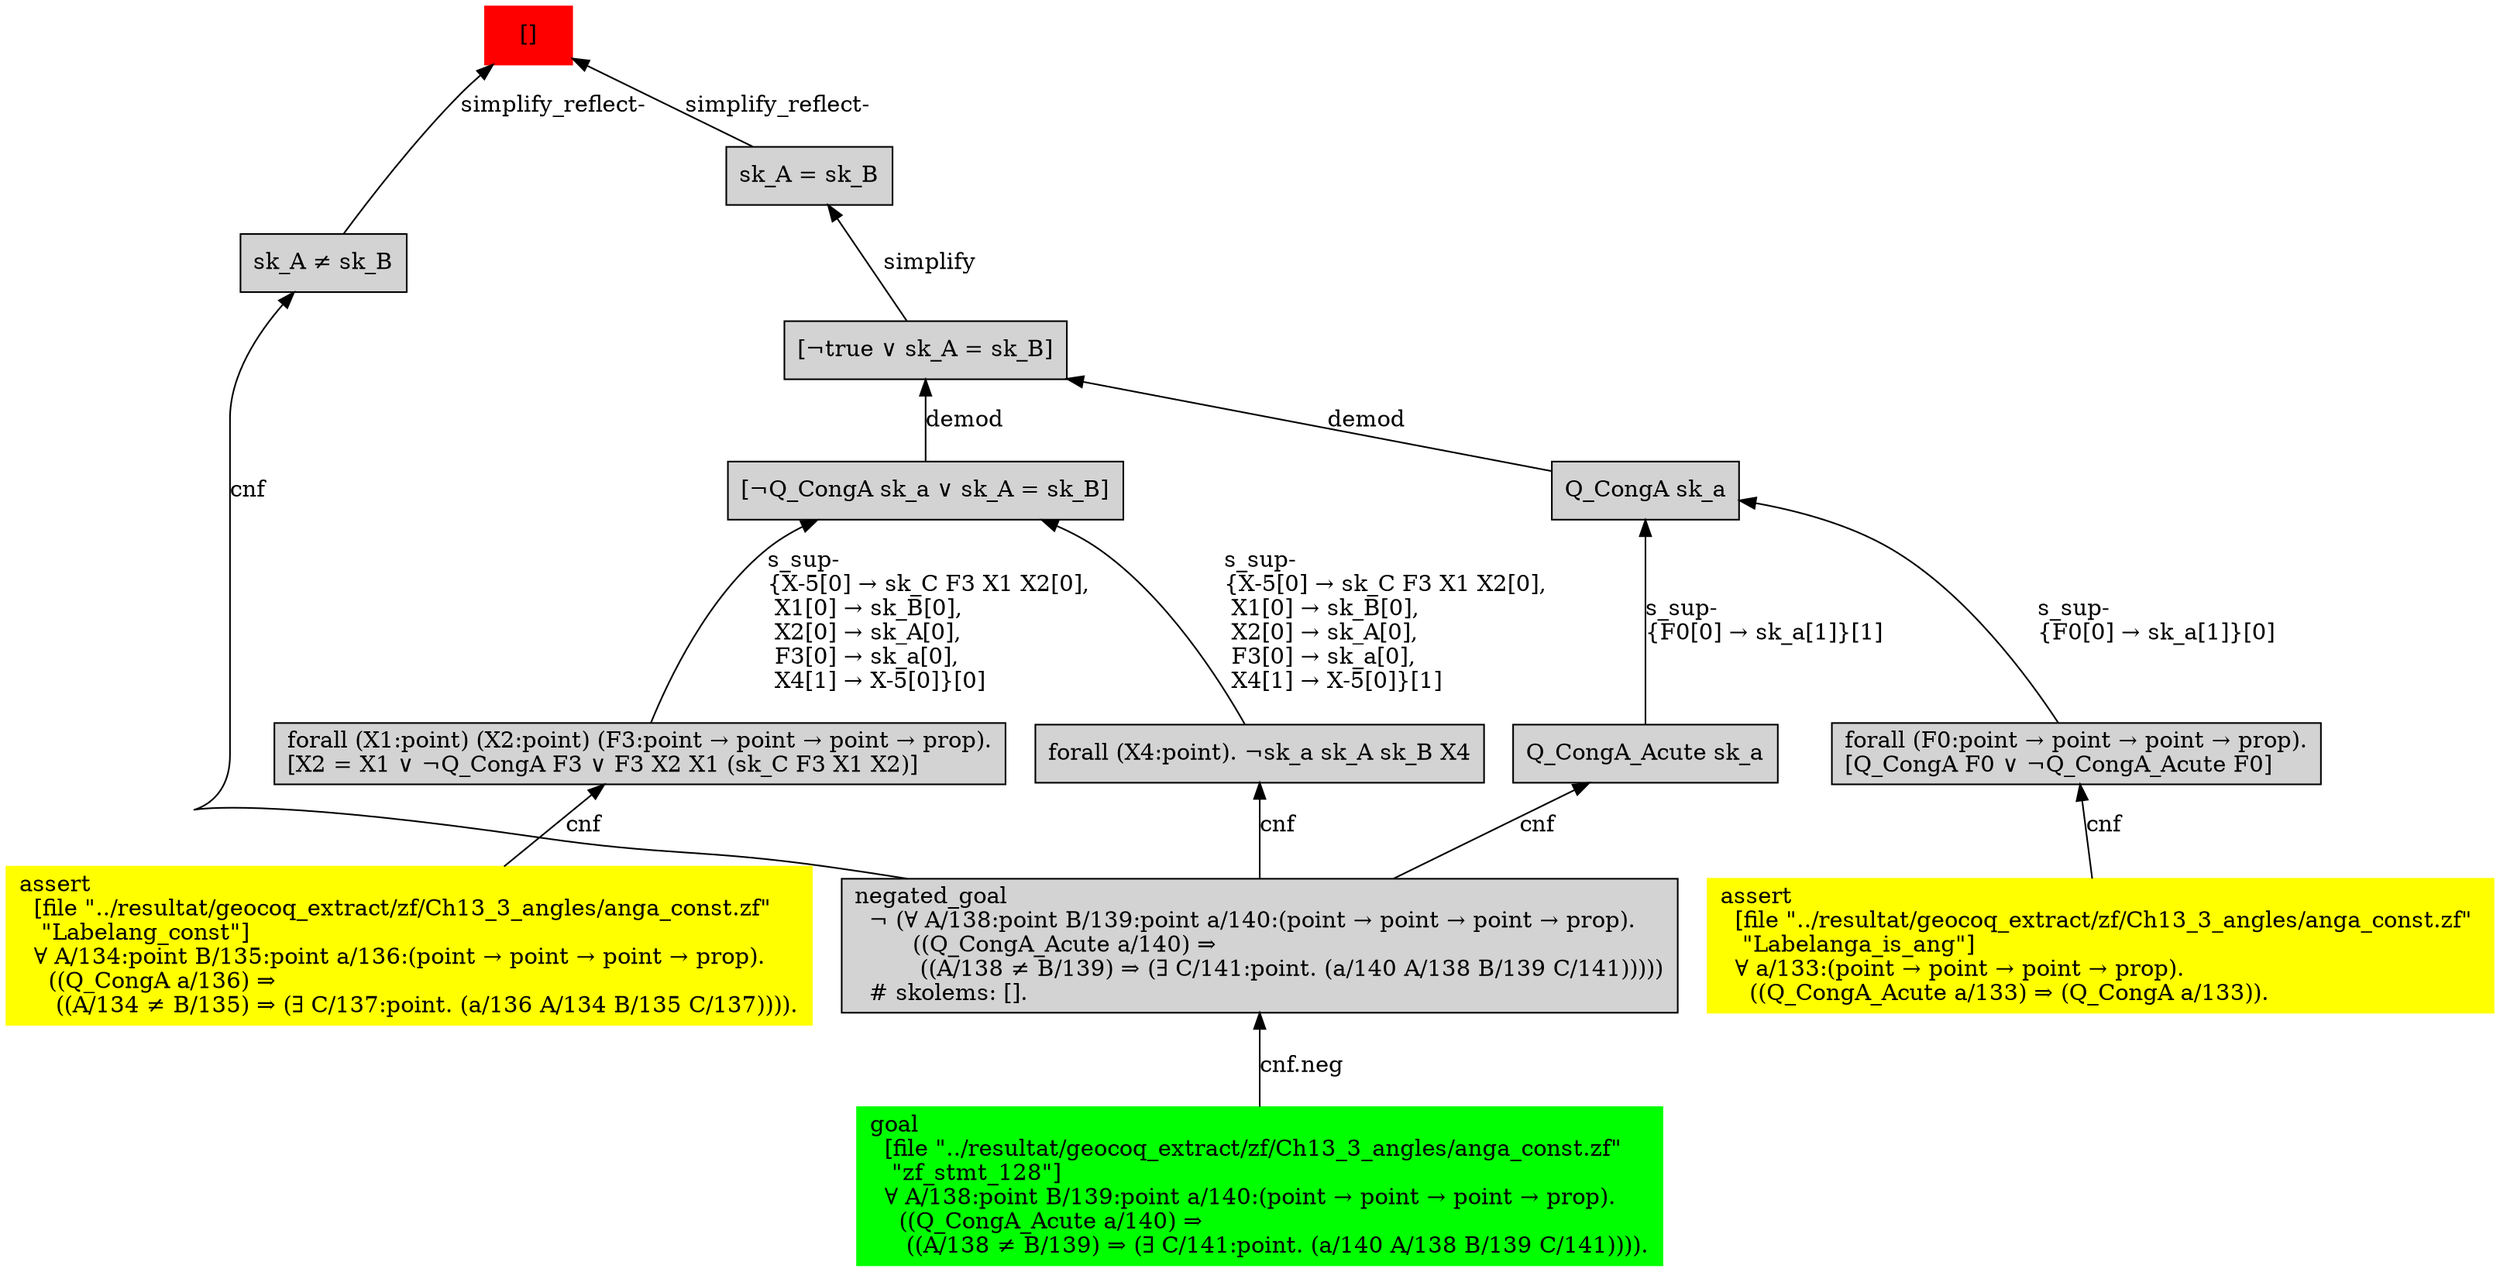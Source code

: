 digraph "unsat_graph" {
  vertex_0 [color=red, label="[]", shape=box, style=filled];
  vertex_0 -> vertex_1 [label="simplify_reflect-", dir="back"];
  vertex_1 [shape=box, label="sk_A ≠ sk_B\l", style=filled];
  vertex_1 -> vertex_2 [label="cnf", dir="back"];
  vertex_2 [shape=box, label="negated_goal\l  ¬ (∀ A/138:point B/139:point a/140:(point → point → point → prop).\l        ((Q_CongA_Acute a/140) ⇒\l         ((A/138 ≠ B/139) ⇒ (∃ C/141:point. (a/140 A/138 B/139 C/141)))))\l  # skolems: [].\l", style=filled];
  vertex_2 -> vertex_3 [label="cnf.neg", dir="back"];
  vertex_3 [color=green, shape=box, label="goal\l  [file \"../resultat/geocoq_extract/zf/Ch13_3_angles/anga_const.zf\" \l   \"zf_stmt_128\"]\l  ∀ A/138:point B/139:point a/140:(point → point → point → prop).\l    ((Q_CongA_Acute a/140) ⇒\l     ((A/138 ≠ B/139) ⇒ (∃ C/141:point. (a/140 A/138 B/139 C/141)))).\l", style=filled];
  vertex_0 -> vertex_4 [label="simplify_reflect-", dir="back"];
  vertex_4 [shape=box, label="sk_A = sk_B\l", style=filled];
  vertex_4 -> vertex_5 [label="simplify", dir="back"];
  vertex_5 [shape=box, label="[¬true ∨ sk_A = sk_B]\l", style=filled];
  vertex_5 -> vertex_6 [label="demod", dir="back"];
  vertex_6 [shape=box, label="Q_CongA sk_a\l", style=filled];
  vertex_6 -> vertex_7 [label="s_sup-\l\{F0[0] → sk_a[1]\}[0]\l", dir="back"];
  vertex_7 [shape=box, label="forall (F0:point → point → point → prop).\l[Q_CongA F0 ∨ ¬Q_CongA_Acute F0]\l", style=filled];
  vertex_7 -> vertex_8 [label="cnf", dir="back"];
  vertex_8 [color=yellow, shape=box, label="assert\l  [file \"../resultat/geocoq_extract/zf/Ch13_3_angles/anga_const.zf\" \l   \"Labelanga_is_ang\"]\l  ∀ a/133:(point → point → point → prop).\l    ((Q_CongA_Acute a/133) ⇒ (Q_CongA a/133)).\l", style=filled];
  vertex_6 -> vertex_9 [label="s_sup-\l\{F0[0] → sk_a[1]\}[1]\l", dir="back"];
  vertex_9 [shape=box, label="Q_CongA_Acute sk_a\l", style=filled];
  vertex_9 -> vertex_2 [label="cnf", dir="back"];
  vertex_5 -> vertex_10 [label="demod", dir="back"];
  vertex_10 [shape=box, label="[¬Q_CongA sk_a ∨ sk_A = sk_B]\l", style=filled];
  vertex_10 -> vertex_11 [label="s_sup-\l\{X-5[0] → sk_C F3 X1 X2[0], \l X1[0] → sk_B[0], \l X2[0] → sk_A[0], \l F3[0] → sk_a[0], \l X4[1] → X-5[0]\}[1]\l", dir="back"];
  vertex_11 [shape=box, label="forall (X4:point). ¬sk_a sk_A sk_B X4\l", style=filled];
  vertex_11 -> vertex_2 [label="cnf", dir="back"];
  vertex_10 -> vertex_12 [label="s_sup-\l\{X-5[0] → sk_C F3 X1 X2[0], \l X1[0] → sk_B[0], \l X2[0] → sk_A[0], \l F3[0] → sk_a[0], \l X4[1] → X-5[0]\}[0]\l", dir="back"];
  vertex_12 [shape=box, label="forall (X1:point) (X2:point) (F3:point → point → point → prop).\l[X2 = X1 ∨ ¬Q_CongA F3 ∨ F3 X2 X1 (sk_C F3 X1 X2)]\l", style=filled];
  vertex_12 -> vertex_13 [label="cnf", dir="back"];
  vertex_13 [color=yellow, shape=box, label="assert\l  [file \"../resultat/geocoq_extract/zf/Ch13_3_angles/anga_const.zf\" \l   \"Labelang_const\"]\l  ∀ A/134:point B/135:point a/136:(point → point → point → prop).\l    ((Q_CongA a/136) ⇒\l     ((A/134 ≠ B/135) ⇒ (∃ C/137:point. (a/136 A/134 B/135 C/137)))).\l", style=filled];
  }


